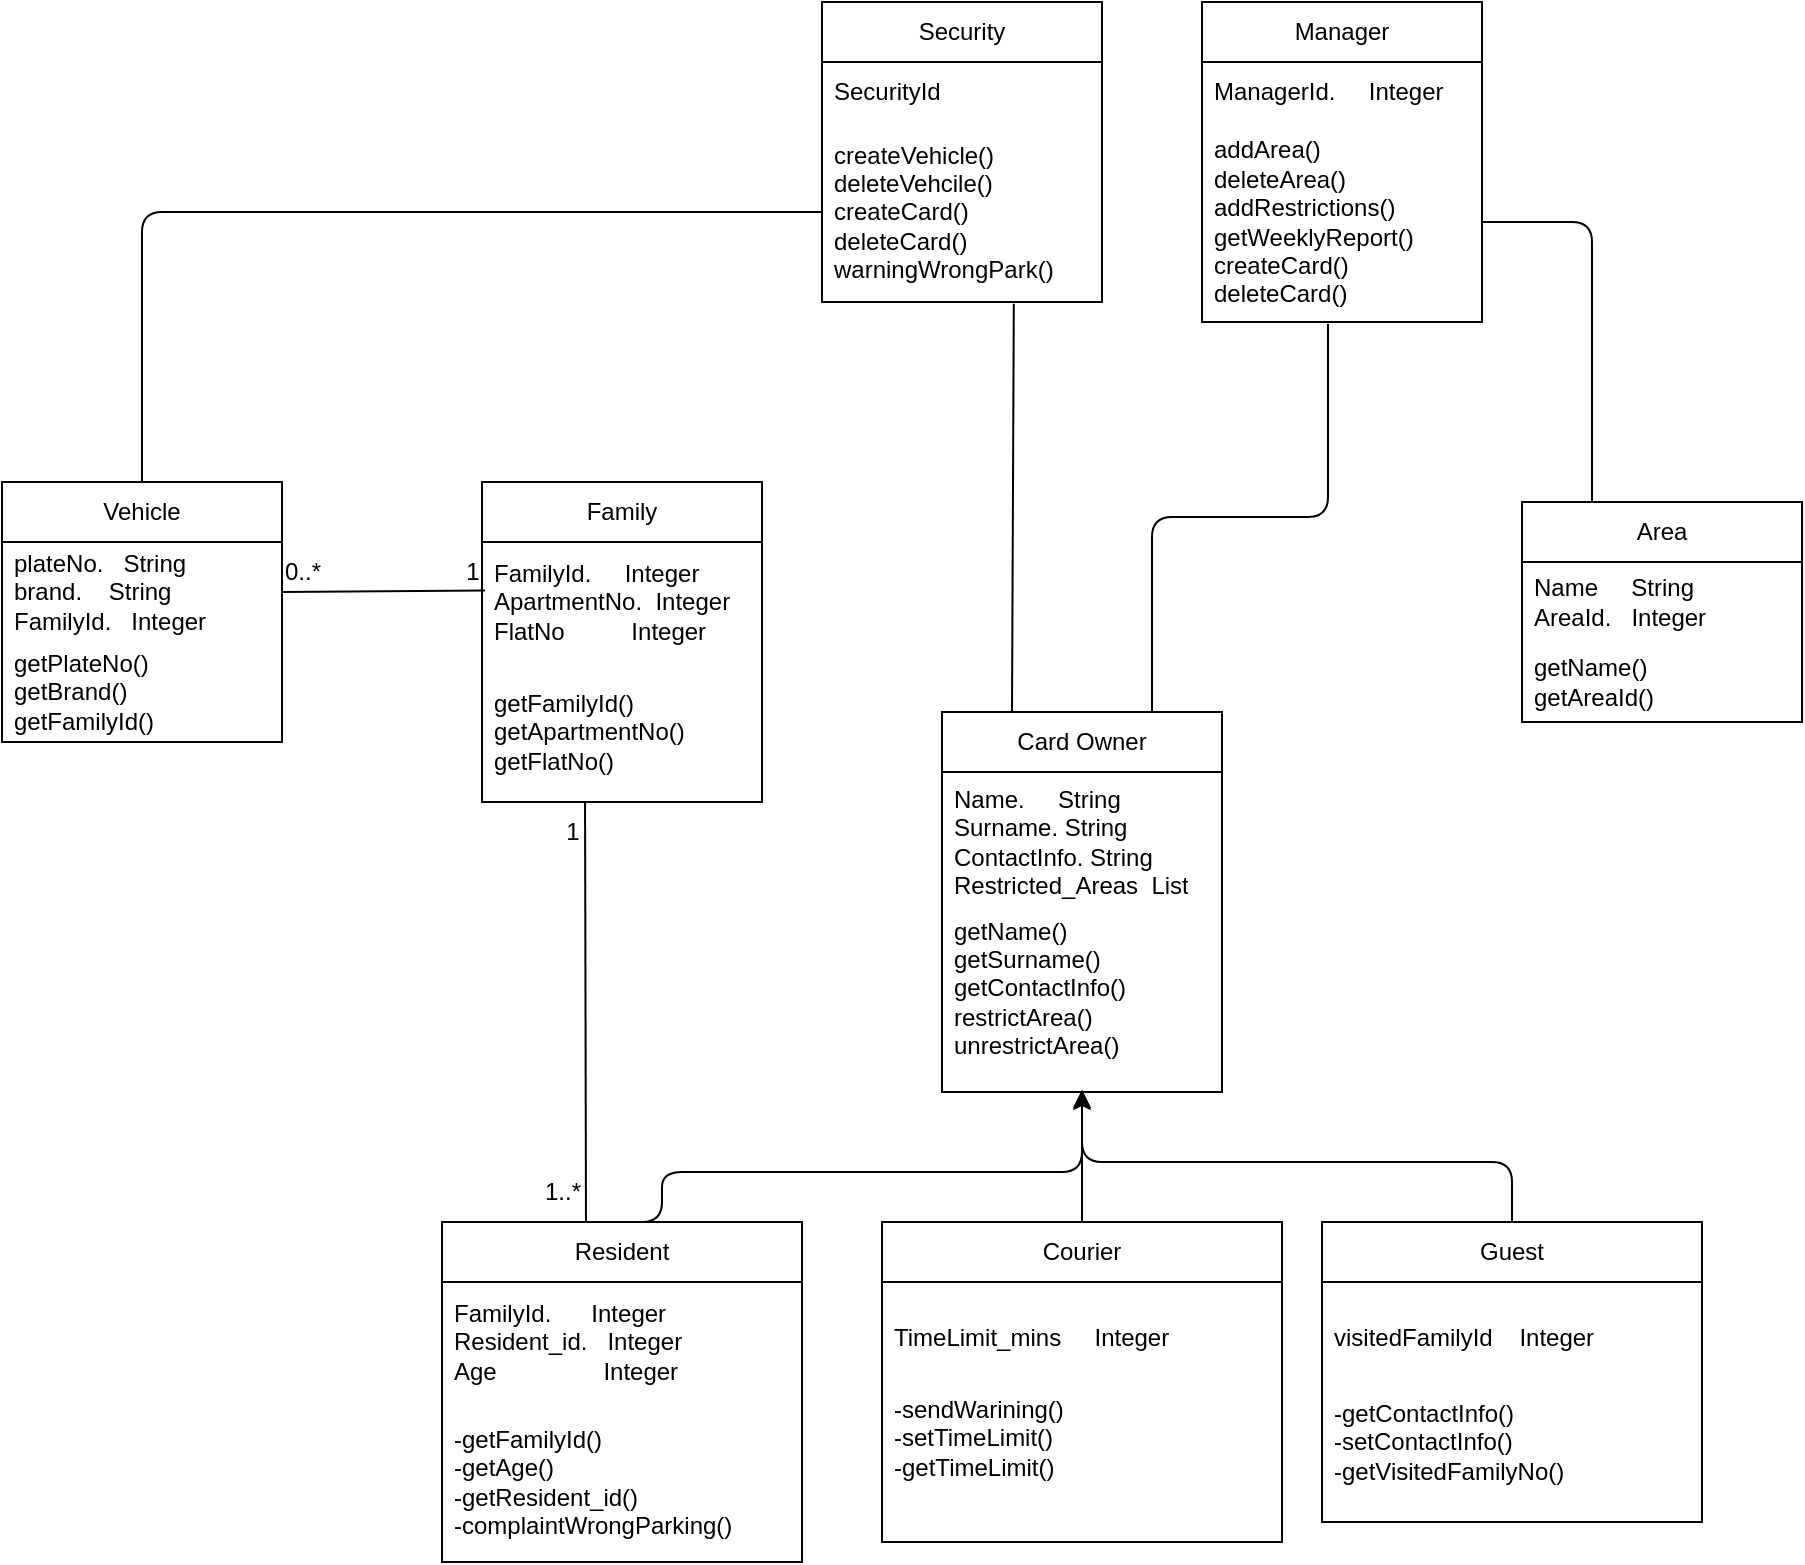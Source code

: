 <mxfile>
    <diagram id="LlieHE2q3KoodFW4SWfc" name="Page-1">
        <mxGraphModel dx="979" dy="889" grid="1" gridSize="10" guides="1" tooltips="1" connect="1" arrows="1" fold="1" page="1" pageScale="1" pageWidth="3300" pageHeight="4681" math="0" shadow="0">
            <root>
                <mxCell id="0"/>
                <mxCell id="1" parent="0"/>
                <mxCell id="2" value="Manager" style="swimlane;fontStyle=0;childLayout=stackLayout;horizontal=1;startSize=30;horizontalStack=0;resizeParent=1;resizeParentMax=0;resizeLast=0;collapsible=1;marginBottom=0;whiteSpace=wrap;html=1;" vertex="1" parent="1">
                    <mxGeometry x="1160" y="360" width="140" height="160" as="geometry"/>
                </mxCell>
                <mxCell id="3" value="ManagerId.&amp;nbsp; &amp;nbsp; &amp;nbsp;Integer" style="text;strokeColor=none;fillColor=none;align=left;verticalAlign=middle;spacingLeft=4;spacingRight=4;overflow=hidden;points=[[0,0.5],[1,0.5]];portConstraint=eastwest;rotatable=0;whiteSpace=wrap;html=1;" vertex="1" parent="2">
                    <mxGeometry y="30" width="140" height="30" as="geometry"/>
                </mxCell>
                <mxCell id="5" value="addArea()&lt;br&gt;deleteArea()&lt;br&gt;addRestrictions()&lt;br&gt;getWeeklyReport()&lt;br&gt;createCard()&lt;br&gt;deleteCard()" style="text;strokeColor=none;fillColor=none;align=left;verticalAlign=middle;spacingLeft=4;spacingRight=4;overflow=hidden;points=[[0,0.5],[1,0.5]];portConstraint=eastwest;rotatable=0;whiteSpace=wrap;html=1;" vertex="1" parent="2">
                    <mxGeometry y="60" width="140" height="100" as="geometry"/>
                </mxCell>
                <mxCell id="34" style="edgeStyle=orthogonalEdgeStyle;html=1;exitX=0.5;exitY=0;exitDx=0;exitDy=0;entryX=0.5;entryY=1;entryDx=0;entryDy=0;entryPerimeter=0;" edge="1" parent="1" source="6" target="32">
                    <mxGeometry relative="1" as="geometry">
                        <mxPoint x="1100" y="910" as="targetPoint"/>
                        <Array as="points">
                            <mxPoint x="890" y="945"/>
                            <mxPoint x="1100" y="945"/>
                        </Array>
                    </mxGeometry>
                </mxCell>
                <mxCell id="41" style="edgeStyle=none;html=1;exitX=0.55;exitY=1.075;exitDx=0;exitDy=0;endArrow=none;endFill=0;entryX=0.368;entryY=1.001;entryDx=0;entryDy=0;entryPerimeter=0;exitPerimeter=0;" edge="1" parent="1" target="20">
                    <mxGeometry relative="1" as="geometry">
                        <mxPoint x="852" y="972.25" as="sourcePoint"/>
                    </mxGeometry>
                </mxCell>
                <mxCell id="6" value="Resident" style="swimlane;fontStyle=0;childLayout=stackLayout;horizontal=1;startSize=30;horizontalStack=0;resizeParent=1;resizeParentMax=0;resizeLast=0;collapsible=1;marginBottom=0;whiteSpace=wrap;html=1;" vertex="1" parent="1">
                    <mxGeometry x="780" y="970" width="180" height="170" as="geometry"/>
                </mxCell>
                <mxCell id="7" value="FamilyId.&amp;nbsp; &amp;nbsp; &amp;nbsp; Integer&lt;br&gt;Resident_id.&amp;nbsp; &amp;nbsp;Integer&lt;br&gt;Age&amp;nbsp; &amp;nbsp; &amp;nbsp; &amp;nbsp; &amp;nbsp; &amp;nbsp; &amp;nbsp; &amp;nbsp; Integer" style="text;strokeColor=none;fillColor=none;align=left;verticalAlign=middle;spacingLeft=4;spacingRight=4;overflow=hidden;points=[[0,0.5],[1,0.5]];portConstraint=eastwest;rotatable=0;whiteSpace=wrap;html=1;" vertex="1" parent="6">
                    <mxGeometry y="30" width="180" height="60" as="geometry"/>
                </mxCell>
                <mxCell id="9" value="-getFamilyId()&lt;br&gt;-getAge()&lt;br&gt;-getResident_id()&lt;br&gt;-complaintWrongParking()" style="text;strokeColor=none;fillColor=none;align=left;verticalAlign=middle;spacingLeft=4;spacingRight=4;overflow=hidden;points=[[0,0.5],[1,0.5]];portConstraint=eastwest;rotatable=0;whiteSpace=wrap;html=1;" vertex="1" parent="6">
                    <mxGeometry y="90" width="180" height="80" as="geometry"/>
                </mxCell>
                <mxCell id="35" style="edgeStyle=orthogonalEdgeStyle;html=1;exitX=0.5;exitY=0;exitDx=0;exitDy=0;entryX=0.5;entryY=0.989;entryDx=0;entryDy=0;entryPerimeter=0;" edge="1" parent="1" source="10" target="32">
                    <mxGeometry relative="1" as="geometry">
                        <mxPoint x="1100" y="900" as="targetPoint"/>
                        <Array as="points"/>
                    </mxGeometry>
                </mxCell>
                <mxCell id="10" value="Courier" style="swimlane;fontStyle=0;childLayout=stackLayout;horizontal=1;startSize=30;horizontalStack=0;resizeParent=1;resizeParentMax=0;resizeLast=0;collapsible=1;marginBottom=0;whiteSpace=wrap;html=1;" vertex="1" parent="1">
                    <mxGeometry x="1000" y="970" width="200" height="160" as="geometry"/>
                </mxCell>
                <mxCell id="11" value="&lt;br&gt;TimeLimit_mins&amp;nbsp; &amp;nbsp; &amp;nbsp;Integer" style="text;strokeColor=none;fillColor=none;align=left;verticalAlign=middle;spacingLeft=4;spacingRight=4;overflow=hidden;points=[[0,0.5],[1,0.5]];portConstraint=eastwest;rotatable=0;whiteSpace=wrap;html=1;" vertex="1" parent="10">
                    <mxGeometry y="30" width="200" height="40" as="geometry"/>
                </mxCell>
                <mxCell id="12" value="-sendWarining()&lt;br&gt;-setTimeLimit()&lt;br&gt;-getTimeLimit()&lt;br&gt;&lt;br&gt;" style="text;strokeColor=none;fillColor=none;align=left;verticalAlign=middle;spacingLeft=4;spacingRight=4;overflow=hidden;points=[[0,0.5],[1,0.5]];portConstraint=eastwest;rotatable=0;whiteSpace=wrap;html=1;" vertex="1" parent="10">
                    <mxGeometry y="70" width="200" height="90" as="geometry"/>
                </mxCell>
                <mxCell id="36" style="edgeStyle=orthogonalEdgeStyle;html=1;exitX=0.5;exitY=0;exitDx=0;exitDy=0;entryX=0.507;entryY=0.989;entryDx=0;entryDy=0;entryPerimeter=0;" edge="1" parent="1" source="13" target="32">
                    <mxGeometry relative="1" as="geometry">
                        <mxPoint x="1100" y="910" as="targetPoint"/>
                        <Array as="points">
                            <mxPoint x="1315" y="940"/>
                            <mxPoint x="1100" y="940"/>
                        </Array>
                    </mxGeometry>
                </mxCell>
                <mxCell id="13" value="Guest" style="swimlane;fontStyle=0;childLayout=stackLayout;horizontal=1;startSize=30;horizontalStack=0;resizeParent=1;resizeParentMax=0;resizeLast=0;collapsible=1;marginBottom=0;whiteSpace=wrap;html=1;" vertex="1" parent="1">
                    <mxGeometry x="1220" y="970" width="190" height="150" as="geometry"/>
                </mxCell>
                <mxCell id="14" value="&lt;br&gt;visitedFamilyId&amp;nbsp; &amp;nbsp; Integer" style="text;strokeColor=none;fillColor=none;align=left;verticalAlign=middle;spacingLeft=4;spacingRight=4;overflow=hidden;points=[[0,0.5],[1,0.5]];portConstraint=eastwest;rotatable=0;whiteSpace=wrap;html=1;" vertex="1" parent="13">
                    <mxGeometry y="30" width="190" height="40" as="geometry"/>
                </mxCell>
                <mxCell id="16" value="-getContactInfo()&lt;br&gt;-setContactInfo()&lt;br&gt;-getVisitedFamilyNo()" style="text;strokeColor=none;fillColor=none;align=left;verticalAlign=middle;spacingLeft=4;spacingRight=4;overflow=hidden;points=[[0,0.5],[1,0.5]];portConstraint=eastwest;rotatable=0;whiteSpace=wrap;html=1;" vertex="1" parent="13">
                    <mxGeometry y="70" width="190" height="80" as="geometry"/>
                </mxCell>
                <mxCell id="17" value="Family" style="swimlane;fontStyle=0;childLayout=stackLayout;horizontal=1;startSize=30;horizontalStack=0;resizeParent=1;resizeParentMax=0;resizeLast=0;collapsible=1;marginBottom=0;whiteSpace=wrap;html=1;" vertex="1" parent="1">
                    <mxGeometry x="800" y="600" width="140" height="160" as="geometry"/>
                </mxCell>
                <mxCell id="18" value="FamilyId.&amp;nbsp; &amp;nbsp; &amp;nbsp;Integer&lt;br&gt;ApartmentNo.&amp;nbsp; Integer&lt;br&gt;FlatNo&amp;nbsp; &amp;nbsp; &amp;nbsp; &amp;nbsp; &amp;nbsp; Integer" style="text;strokeColor=none;fillColor=none;align=left;verticalAlign=middle;spacingLeft=4;spacingRight=4;overflow=hidden;points=[[0,0.5],[1,0.5]];portConstraint=eastwest;rotatable=0;whiteSpace=wrap;html=1;" vertex="1" parent="17">
                    <mxGeometry y="30" width="140" height="60" as="geometry"/>
                </mxCell>
                <mxCell id="20" value="getFamilyId()&lt;br&gt;getApartmentNo()&lt;br&gt;getFlatNo()" style="text;strokeColor=none;fillColor=none;align=left;verticalAlign=middle;spacingLeft=4;spacingRight=4;overflow=hidden;points=[[0,0.5],[1,0.5]];portConstraint=eastwest;rotatable=0;whiteSpace=wrap;html=1;" vertex="1" parent="17">
                    <mxGeometry y="90" width="140" height="70" as="geometry"/>
                </mxCell>
                <mxCell id="21" value="Vehicle" style="swimlane;fontStyle=0;childLayout=stackLayout;horizontal=1;startSize=30;horizontalStack=0;resizeParent=1;resizeParentMax=0;resizeLast=0;collapsible=1;marginBottom=0;whiteSpace=wrap;html=1;" vertex="1" parent="1">
                    <mxGeometry x="560" y="600" width="140" height="130" as="geometry"/>
                </mxCell>
                <mxCell id="22" value="plateNo.&amp;nbsp; &amp;nbsp;String&lt;br&gt;brand.&amp;nbsp; &amp;nbsp; String&lt;br&gt;FamilyId.&amp;nbsp; &amp;nbsp;Integer" style="text;strokeColor=none;fillColor=none;align=left;verticalAlign=middle;spacingLeft=4;spacingRight=4;overflow=hidden;points=[[0,0.5],[1,0.5]];portConstraint=eastwest;rotatable=0;whiteSpace=wrap;html=1;" vertex="1" parent="21">
                    <mxGeometry y="30" width="140" height="50" as="geometry"/>
                </mxCell>
                <mxCell id="24" value="getPlateNo()&lt;br&gt;getBrand()&lt;br&gt;getFamilyId()" style="text;strokeColor=none;fillColor=none;align=left;verticalAlign=middle;spacingLeft=4;spacingRight=4;overflow=hidden;points=[[0,0.5],[1,0.5]];portConstraint=eastwest;rotatable=0;whiteSpace=wrap;html=1;" vertex="1" parent="21">
                    <mxGeometry y="80" width="140" height="50" as="geometry"/>
                </mxCell>
                <mxCell id="56" style="edgeStyle=orthogonalEdgeStyle;html=1;exitX=0.25;exitY=0;exitDx=0;exitDy=0;endArrow=none;endFill=0;entryX=1;entryY=0.5;entryDx=0;entryDy=0;" edge="1" parent="1" source="25" target="5">
                    <mxGeometry relative="1" as="geometry">
                        <mxPoint x="1355.667" y="480" as="targetPoint"/>
                    </mxGeometry>
                </mxCell>
                <mxCell id="25" value="Area" style="swimlane;fontStyle=0;childLayout=stackLayout;horizontal=1;startSize=30;horizontalStack=0;resizeParent=1;resizeParentMax=0;resizeLast=0;collapsible=1;marginBottom=0;whiteSpace=wrap;html=1;" vertex="1" parent="1">
                    <mxGeometry x="1320" y="610" width="140" height="110" as="geometry"/>
                </mxCell>
                <mxCell id="26" value="Name&amp;nbsp; &amp;nbsp; &amp;nbsp;String&lt;br&gt;AreaId.&amp;nbsp; &amp;nbsp;Integer" style="text;strokeColor=none;fillColor=none;align=left;verticalAlign=middle;spacingLeft=4;spacingRight=4;overflow=hidden;points=[[0,0.5],[1,0.5]];portConstraint=eastwest;rotatable=0;whiteSpace=wrap;html=1;" vertex="1" parent="25">
                    <mxGeometry y="30" width="140" height="40" as="geometry"/>
                </mxCell>
                <mxCell id="28" value="getName()&lt;br&gt;getAreaId()" style="text;strokeColor=none;fillColor=none;align=left;verticalAlign=middle;spacingLeft=4;spacingRight=4;overflow=hidden;points=[[0,0.5],[1,0.5]];portConstraint=eastwest;rotatable=0;whiteSpace=wrap;html=1;" vertex="1" parent="25">
                    <mxGeometry y="70" width="140" height="40" as="geometry"/>
                </mxCell>
                <mxCell id="55" style="html=1;exitX=0.25;exitY=0;exitDx=0;exitDy=0;entryX=0.685;entryY=1.01;entryDx=0;entryDy=0;entryPerimeter=0;endArrow=none;endFill=0;" edge="1" parent="1" source="29" target="51">
                    <mxGeometry relative="1" as="geometry"/>
                </mxCell>
                <mxCell id="57" style="edgeStyle=orthogonalEdgeStyle;html=1;exitX=0.75;exitY=0;exitDx=0;exitDy=0;endArrow=none;endFill=0;entryX=0.45;entryY=1.01;entryDx=0;entryDy=0;entryPerimeter=0;" edge="1" parent="1" source="29" target="5">
                    <mxGeometry relative="1" as="geometry">
                        <mxPoint x="1220" y="530" as="targetPoint"/>
                    </mxGeometry>
                </mxCell>
                <mxCell id="29" value="Card Owner" style="swimlane;fontStyle=0;childLayout=stackLayout;horizontal=1;startSize=30;horizontalStack=0;resizeParent=1;resizeParentMax=0;resizeLast=0;collapsible=1;marginBottom=0;whiteSpace=wrap;html=1;" vertex="1" parent="1">
                    <mxGeometry x="1030" y="715" width="140" height="190" as="geometry"/>
                </mxCell>
                <mxCell id="30" value="Name.&amp;nbsp; &amp;nbsp; &amp;nbsp;String&lt;br&gt;Surname. String&lt;br&gt;ContactInfo. String&lt;br&gt;Restricted_Areas&amp;nbsp; List" style="text;strokeColor=none;fillColor=none;align=left;verticalAlign=middle;spacingLeft=4;spacingRight=4;overflow=hidden;points=[[0,0.5],[1,0.5]];portConstraint=eastwest;rotatable=0;whiteSpace=wrap;html=1;" vertex="1" parent="29">
                    <mxGeometry y="30" width="140" height="70" as="geometry"/>
                </mxCell>
                <mxCell id="32" value="getName()&lt;br&gt;getSurname()&lt;br&gt;getContactInfo()&lt;br&gt;restrictArea()&lt;br&gt;unrestrictArea()&lt;br&gt;&lt;br&gt;" style="text;strokeColor=none;fillColor=none;align=left;verticalAlign=middle;spacingLeft=4;spacingRight=4;overflow=hidden;points=[[0,0.5],[1,0.5]];portConstraint=eastwest;rotatable=0;whiteSpace=wrap;html=1;" vertex="1" parent="29">
                    <mxGeometry y="100" width="140" height="90" as="geometry"/>
                </mxCell>
                <mxCell id="38" style="edgeStyle=none;html=1;exitX=1;exitY=0.5;exitDx=0;exitDy=0;entryX=0.011;entryY=0.405;entryDx=0;entryDy=0;entryPerimeter=0;endArrow=none;endFill=0;" edge="1" parent="1" source="22" target="18">
                    <mxGeometry relative="1" as="geometry"/>
                </mxCell>
                <mxCell id="39" value="0..*" style="text;html=1;align=center;verticalAlign=middle;resizable=0;points=[];autosize=1;strokeColor=none;fillColor=none;" vertex="1" parent="1">
                    <mxGeometry x="690" y="630" width="40" height="30" as="geometry"/>
                </mxCell>
                <mxCell id="40" value="1" style="text;html=1;align=center;verticalAlign=middle;resizable=0;points=[];autosize=1;strokeColor=none;fillColor=none;" vertex="1" parent="1">
                    <mxGeometry x="780" y="630" width="30" height="30" as="geometry"/>
                </mxCell>
                <mxCell id="42" value="1" style="text;html=1;align=center;verticalAlign=middle;resizable=0;points=[];autosize=1;strokeColor=none;fillColor=none;" vertex="1" parent="1">
                    <mxGeometry x="830" y="760" width="30" height="30" as="geometry"/>
                </mxCell>
                <mxCell id="49" value="Security" style="swimlane;fontStyle=0;childLayout=stackLayout;horizontal=1;startSize=30;horizontalStack=0;resizeParent=1;resizeParentMax=0;resizeLast=0;collapsible=1;marginBottom=0;whiteSpace=wrap;html=1;" vertex="1" parent="1">
                    <mxGeometry x="970" y="360" width="140" height="150" as="geometry"/>
                </mxCell>
                <mxCell id="50" value="SecurityId" style="text;strokeColor=none;fillColor=none;align=left;verticalAlign=middle;spacingLeft=4;spacingRight=4;overflow=hidden;points=[[0,0.5],[1,0.5]];portConstraint=eastwest;rotatable=0;whiteSpace=wrap;html=1;" vertex="1" parent="49">
                    <mxGeometry y="30" width="140" height="30" as="geometry"/>
                </mxCell>
                <mxCell id="51" value="createVehicle()&lt;br&gt;deleteVehcile()&lt;br&gt;createCard()&lt;br&gt;deleteCard()&lt;br&gt;warningWrongPark()" style="text;strokeColor=none;fillColor=none;align=left;verticalAlign=middle;spacingLeft=4;spacingRight=4;overflow=hidden;points=[[0,0.5],[1,0.5]];portConstraint=eastwest;rotatable=0;whiteSpace=wrap;html=1;" vertex="1" parent="49">
                    <mxGeometry y="60" width="140" height="90" as="geometry"/>
                </mxCell>
                <mxCell id="53" value="1..*" style="text;html=1;align=center;verticalAlign=middle;resizable=0;points=[];autosize=1;strokeColor=none;fillColor=none;" vertex="1" parent="1">
                    <mxGeometry x="820" y="940" width="40" height="30" as="geometry"/>
                </mxCell>
                <mxCell id="54" style="edgeStyle=orthogonalEdgeStyle;html=1;exitX=0;exitY=0.5;exitDx=0;exitDy=0;endArrow=none;endFill=0;" edge="1" parent="1" source="51" target="21">
                    <mxGeometry relative="1" as="geometry">
                        <mxPoint x="630" y="469.667" as="targetPoint"/>
                    </mxGeometry>
                </mxCell>
            </root>
        </mxGraphModel>
    </diagram>
</mxfile>